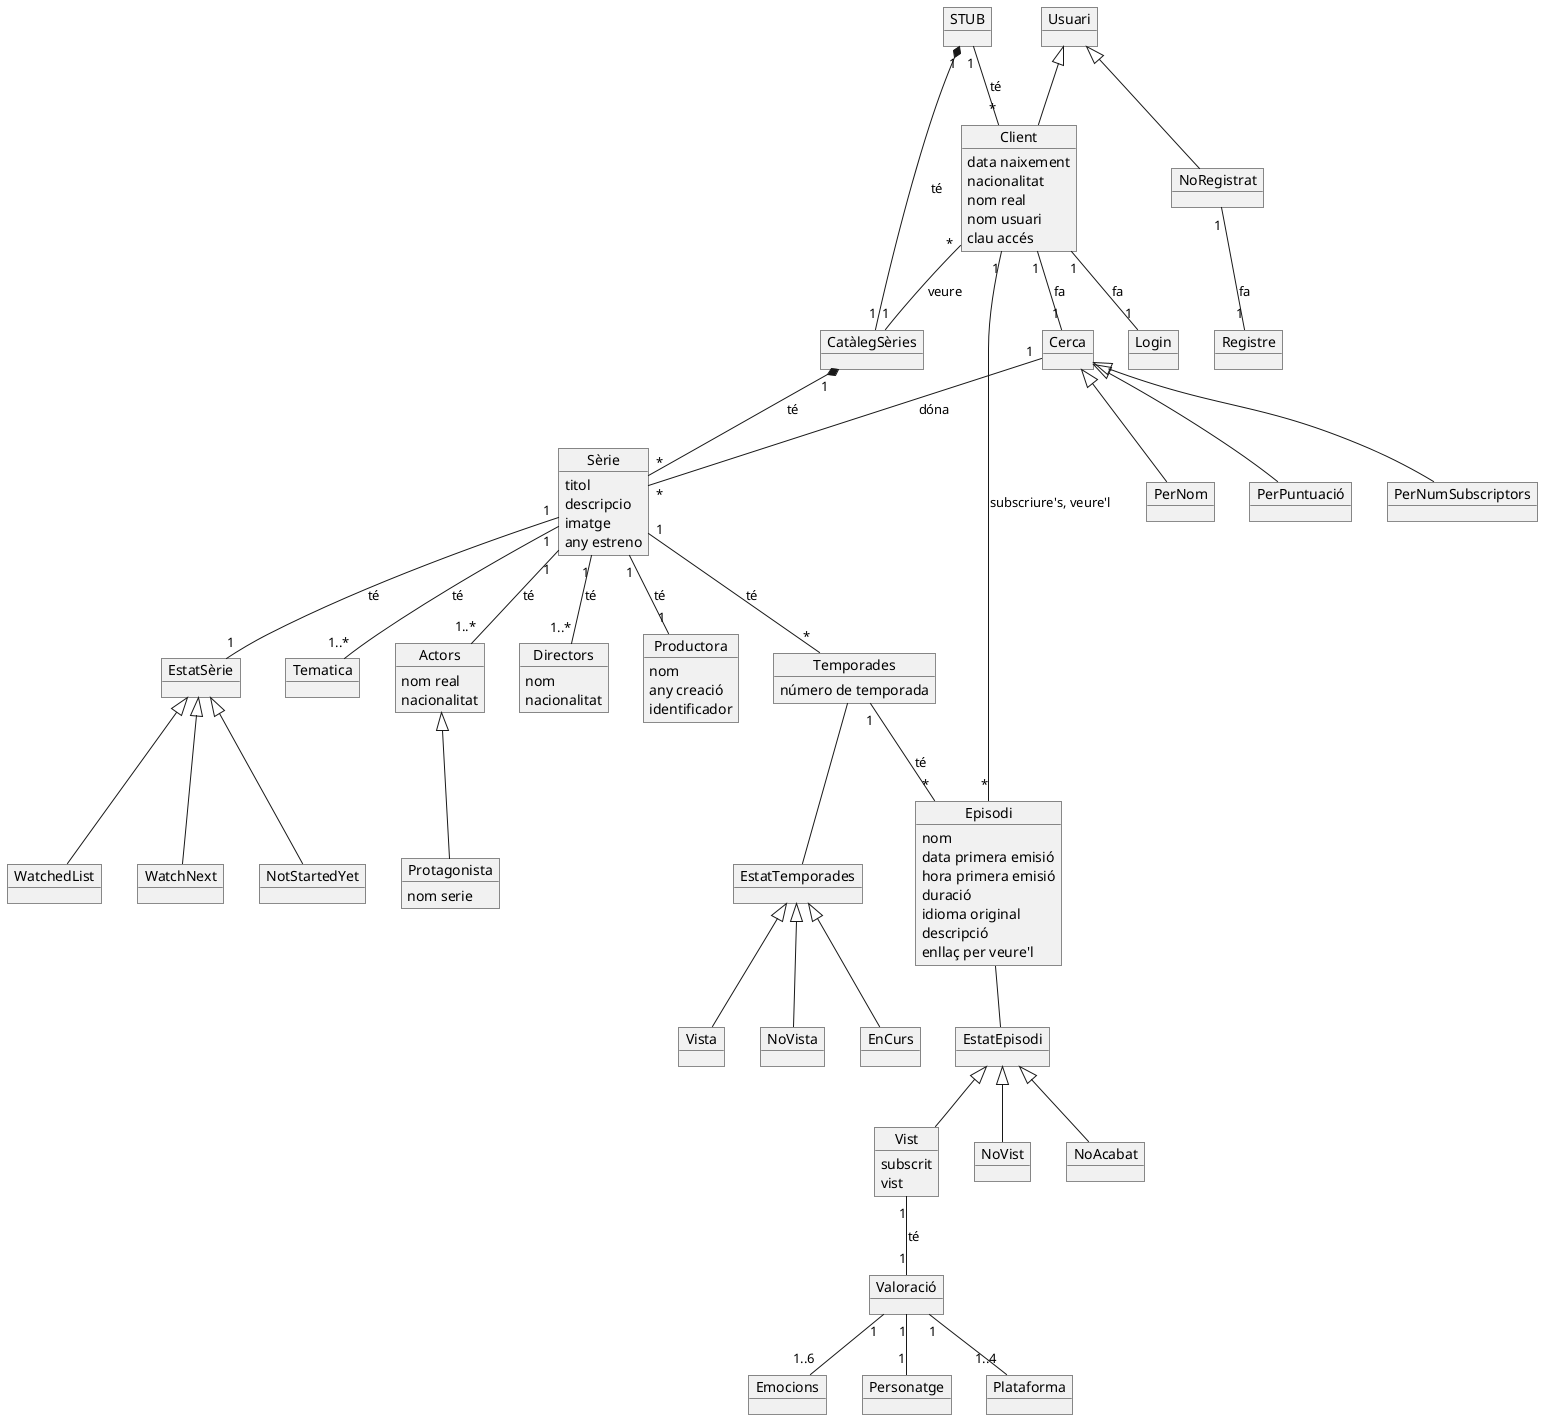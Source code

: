 @startuml

object STUB

object CatàlegSèries

object Sèrie{
    titol
    descripcio
    imatge
    any estreno
}

object EstatSèrie
object WatchedList
object WatchNext
object NotStartedYet

object Tematica

object Actors{
    nom real
    nacionalitat
}
object Protagonista{
    nom serie
}

object Directors{
    nom
    nacionalitat
}

object Productora{
    nom
    any creació
    identificador
}

object Temporades{
    número de temporada
}
object EstatTemporades
object Vista
object NoVista
object EnCurs

object Episodi{
    nom
    data primera emisió
    hora primera emisió
    duració
    idioma original
    descripció
    enllaç per veure'l
}
object EstatEpisodi
object Vist{
    subscrit
    vist
}
object NoVist
object NoAcabat

object Valoració
object Emocions
object Personatge
object Plataforma

object Cerca
object PerNom
object PerPuntuació
object PerNumSubscriptors

object Usuari
object NoRegistrat
object Registre

object Client{
    data naixement
    nacionalitat
    nom real
    nom usuari
    clau accés
}

object Login


STUB "1"*--"1" CatàlegSèries: té
CatàlegSèries "1"*--"*" Sèrie: té

Sèrie "1"--"1" EstatSèrie: té
EstatSèrie <|-- WatchedList
EstatSèrie <|-- WatchNext
EstatSèrie <|-- NotStartedYet

Sèrie "1"--"1..*" Tematica: té

Sèrie "1"--"1..*" Actors: té
Actors <|-- Protagonista

Sèrie "1"--"1..*" Directors: té

Sèrie "1"--"1" Productora: té

Sèrie "1"--"*" Temporades: té
Temporades -- EstatTemporades
EstatTemporades <|-- Vista
EstatTemporades <|-- NoVista
EstatTemporades <|-- EnCurs

Temporades "1"--"*" Episodi: té
Episodi -- EstatEpisodi
EstatEpisodi <|-- Vist
EstatEpisodi <|-- NoVist
EstatEpisodi <|-- NoAcabat

Vist "1"--"1" Valoració: té
Valoració "1"--"1..6" Emocions
Valoració "1"--"1" Personatge
Valoració "1"--"1..4" Plataforma

Usuari <|-- NoRegistrat
NoRegistrat "1"--"1" Registre: fa

Usuari <|-- Client
Client "1"--"1" Login: fa

STUB "1"--"*" Client: té

Client "1"--"*" Episodi: subscriure's, veure'l

Client "*"--"1" CatàlegSèries: veure

Client "1"--"1" Cerca: fa

Cerca "1"--"*" Sèrie: dóna

Cerca <|-- PerNom
Cerca <|-- PerPuntuació
Cerca <|-- PerNumSubscriptors



@enduml
